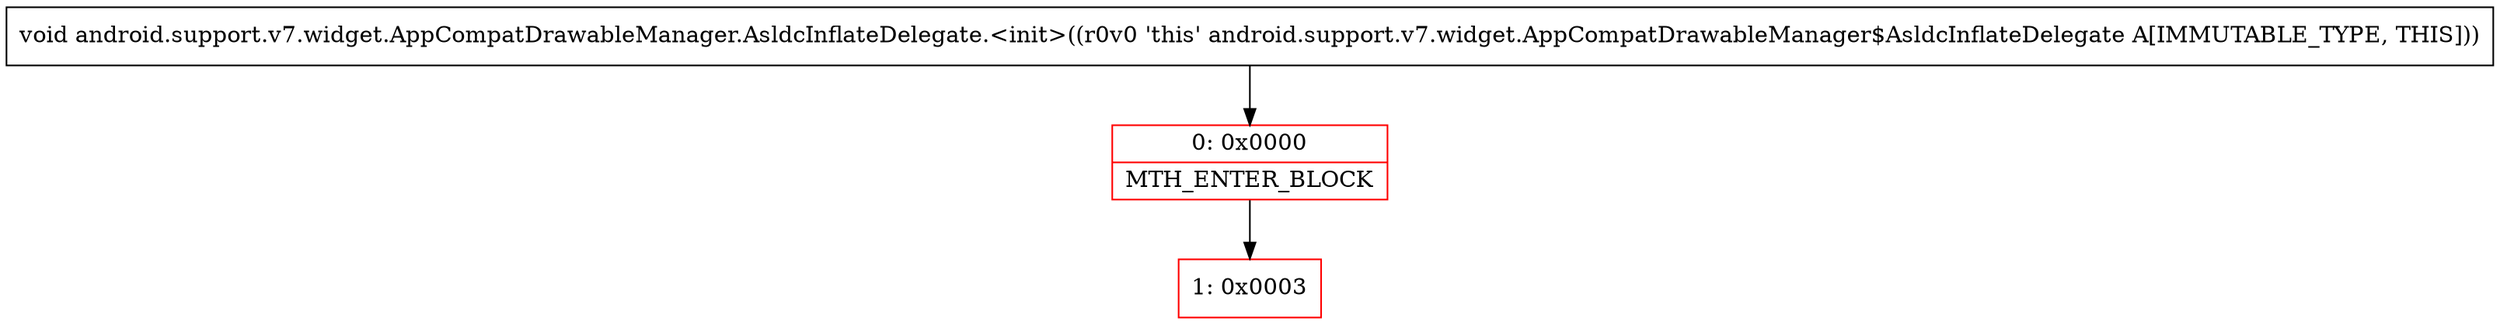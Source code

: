 digraph "CFG forandroid.support.v7.widget.AppCompatDrawableManager.AsldcInflateDelegate.\<init\>()V" {
subgraph cluster_Region_140741023 {
label = "R(0)";
node [shape=record,color=blue];
}
Node_0 [shape=record,color=red,label="{0\:\ 0x0000|MTH_ENTER_BLOCK\l}"];
Node_1 [shape=record,color=red,label="{1\:\ 0x0003}"];
MethodNode[shape=record,label="{void android.support.v7.widget.AppCompatDrawableManager.AsldcInflateDelegate.\<init\>((r0v0 'this' android.support.v7.widget.AppCompatDrawableManager$AsldcInflateDelegate A[IMMUTABLE_TYPE, THIS])) }"];
MethodNode -> Node_0;
Node_0 -> Node_1;
}

